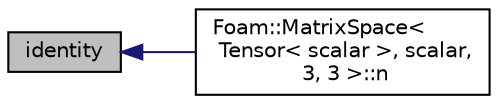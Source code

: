 digraph "identity"
{
  bgcolor="transparent";
  edge [fontname="Helvetica",fontsize="10",labelfontname="Helvetica",labelfontsize="10"];
  node [fontname="Helvetica",fontsize="10",shape=record];
  rankdir="LR";
  Node1 [label="identity",height=0.2,width=0.4,color="black", fillcolor="grey75", style="filled", fontcolor="black"];
  Node1 -> Node2 [dir="back",color="midnightblue",fontsize="10",style="solid",fontname="Helvetica"];
  Node2 [label="Foam::MatrixSpace\<\l Tensor\< scalar \>, scalar,\l 3, 3 \>::n",height=0.2,width=0.4,color="black",URL="$a01471.html#a4fc34aace053a3fa25b880653b83fafa",tooltip="Return the number of columns. "];
}
